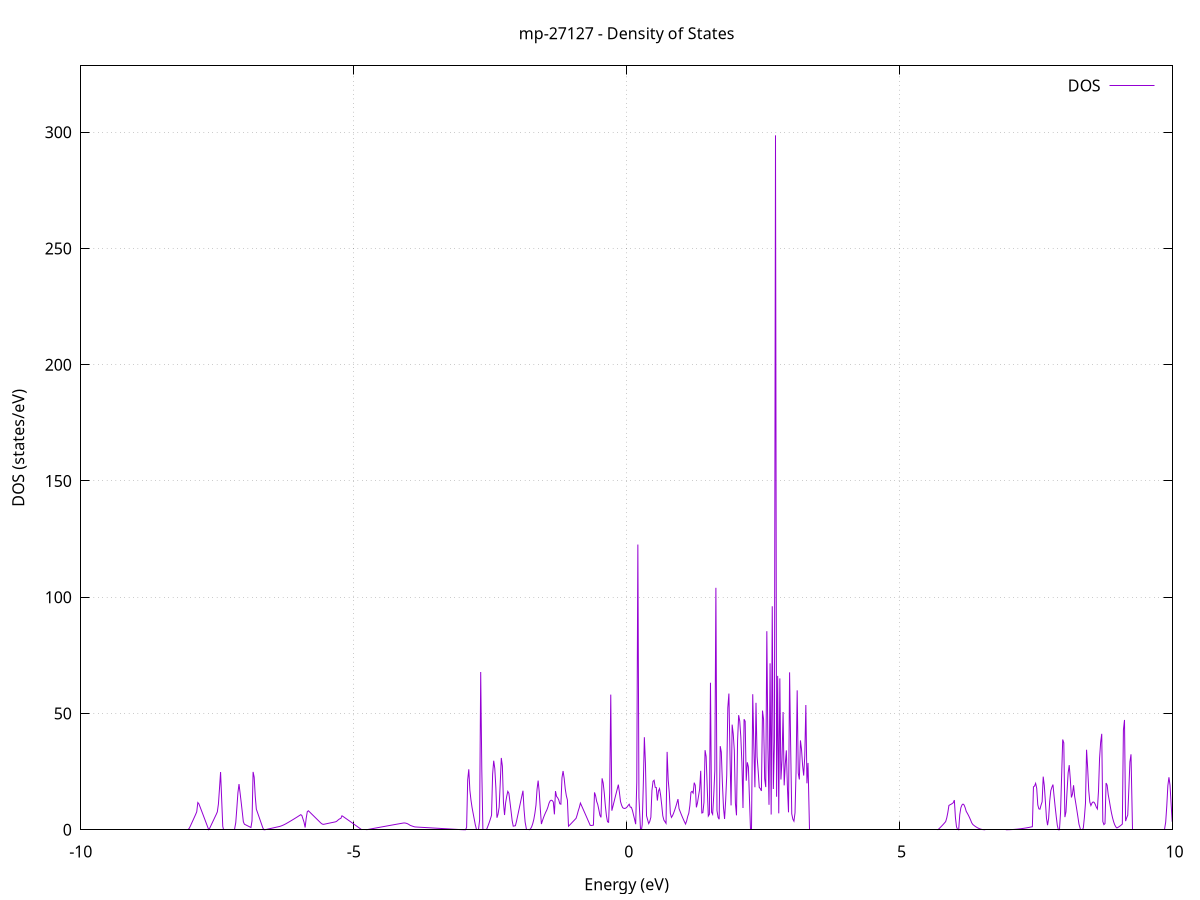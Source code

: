 set title 'mp-27127 - Density of States'
set xlabel 'Energy (eV)'
set ylabel 'DOS (states/eV)'
set grid
set xrange [-10:10]
set yrange [0:328.535]
set xzeroaxis lt -1
set terminal png size 800,600
set output 'mp-27127_dos_gnuplot.png'
plot '-' using 1:2 with lines title 'DOS'
-18.141300 0.000000
-18.121500 0.000000
-18.101600 0.000000
-18.081800 0.000000
-18.061900 0.000000
-18.042000 0.000000
-18.022200 0.000000
-18.002300 0.000000
-17.982500 0.000000
-17.962600 0.000000
-17.942800 0.000000
-17.922900 0.000000
-17.903100 0.000000
-17.883200 0.000000
-17.863300 0.000000
-17.843500 0.000000
-17.823600 0.000000
-17.803800 0.000000
-17.783900 0.000000
-17.764100 0.000000
-17.744200 0.000000
-17.724400 0.000000
-17.704500 0.000000
-17.684600 0.000000
-17.664800 0.000000
-17.644900 0.000000
-17.625100 0.000000
-17.605200 0.000000
-17.585400 0.000000
-17.565500 0.000000
-17.545700 0.000000
-17.525800 0.000000
-17.505900 0.000000
-17.486100 0.000000
-17.466200 0.000000
-17.446400 0.000000
-17.426500 0.000000
-17.406700 0.000000
-17.386800 0.000000
-17.366900 0.000000
-17.347100 0.000000
-17.327200 0.000000
-17.307400 0.000000
-17.287500 0.000000
-17.267700 0.000000
-17.247800 0.000000
-17.228000 0.000000
-17.208100 0.000000
-17.188200 0.000000
-17.168400 0.000000
-17.148500 0.000000
-17.128700 0.000000
-17.108800 0.000000
-17.089000 0.000000
-17.069100 0.000000
-17.049300 0.000000
-17.029400 0.000000
-17.009500 0.000000
-16.989700 0.000000
-16.969800 0.000000
-16.950000 0.000000
-16.930100 0.000000
-16.910300 0.000000
-16.890400 0.000000
-16.870600 0.000000
-16.850700 0.000000
-16.830800 0.000000
-16.811000 0.000000
-16.791100 0.000000
-16.771300 0.000000
-16.751400 0.000000
-16.731600 0.000000
-16.711700 0.000000
-16.691900 0.000000
-16.672000 0.000000
-16.652100 0.000000
-16.632300 0.000000
-16.612400 0.000000
-16.592600 0.000000
-16.572700 0.000000
-16.552900 0.000000
-16.533000 0.000000
-16.513200 0.000000
-16.493300 0.000000
-16.473400 0.000000
-16.453600 0.000000
-16.433700 0.000000
-16.413900 0.000000
-16.394000 0.000000
-16.374200 0.000000
-16.354300 0.000000
-16.334400 0.002300
-16.314600 0.326200
-16.294700 1.198400
-16.274900 2.800400
-16.255000 4.921000
-16.235200 7.055300
-16.215300 9.203300
-16.195500 11.852100
-16.175600 15.401700
-16.155700 13.751500
-16.135900 11.481500
-16.116000 9.173600
-16.096200 6.827800
-16.076300 4.444300
-16.056500 2.022900
-16.036600 0.000000
-16.016800 0.000000
-15.996900 1.451400
-15.977000 3.432200
-15.957200 5.409000
-15.937300 7.381700
-15.917500 9.350200
-15.897600 11.314700
-15.877800 13.275000
-15.857900 14.743100
-15.838100 7.493700
-15.818200 5.852400
-15.798300 5.146500
-15.778500 4.439900
-15.758600 3.732900
-15.738800 3.025200
-15.718900 2.317000
-15.699100 1.608200
-15.679200 0.898800
-15.659400 0.188900
-15.639500 0.000000
-15.619600 0.000000
-15.599800 0.000000
-15.579900 0.000000
-15.560100 0.000000
-15.540200 0.781100
-15.520400 2.180700
-15.500500 3.579100
-15.480700 4.976400
-15.460800 6.372600
-15.440900 7.767600
-15.421100 9.161400
-15.401200 10.554100
-15.381400 11.945600
-15.361500 12.211900
-15.341700 6.446100
-15.321800 5.719100
-15.302000 4.992100
-15.282100 4.265100
-15.262200 8.207900
-15.242400 17.931200
-15.222500 21.784700
-15.202700 16.593200
-15.182800 11.326700
-15.163000 6.994500
-15.143100 5.927900
-15.123200 5.239500
-15.103400 4.550500
-15.083500 3.861000
-15.063700 3.170800
-15.043800 2.480100
-15.024000 1.788800
-15.004100 1.096800
-14.984300 0.404300
-14.964400 0.000000
-14.944500 0.623200
-14.924700 1.656800
-14.904800 2.689900
-14.885000 3.722500
-14.865100 4.754600
-14.845300 5.786200
-14.825400 7.900600
-14.805600 12.006900
-14.785700 16.448600
-14.765800 20.916300
-14.746000 25.597600
-14.726100 13.931300
-14.706300 5.877600
-14.686400 7.082900
-14.666600 8.289300
-14.646700 12.207400
-14.626900 14.143100
-14.607000 13.595200
-14.587100 13.214800
-14.567300 12.898400
-14.547400 12.581700
-14.527600 12.264700
-14.507700 14.829300
-14.487900 24.842600
-14.468000 22.816500
-14.448200 18.061800
-14.428300 13.911200
-14.408400 10.282300
-14.388600 41.835000
-14.368700 51.585400
-14.348900 0.000000
-14.329000 0.000000
-14.309200 0.000000
-14.289300 0.000000
-14.269500 0.000000
-14.249600 0.000000
-14.229700 0.000000
-14.209900 0.000000
-14.190000 0.000000
-14.170200 0.000000
-14.150300 0.000000
-14.130500 0.000000
-14.110600 0.000000
-14.090700 0.000000
-14.070900 0.000000
-14.051000 0.000000
-14.031200 7.664900
-14.011300 61.019500
-13.991500 30.784700
-13.971600 5.625500
-13.951800 53.938300
-13.931900 8.975000
-13.912000 66.055000
-13.892200 20.780100
-13.872300 13.360700
-13.852500 8.693100
-13.832600 3.991700
-13.812800 0.322700
-13.792900 0.000000
-13.773100 7.591000
-13.753200 49.856000
-13.733300 18.375200
-13.713500 9.854500
-13.693600 11.197600
-13.673800 13.839200
-13.653900 16.541300
-13.634100 19.243900
-13.614200 21.947200
-13.594400 26.257600
-13.574500 27.735500
-13.554600 14.919600
-13.534800 10.766000
-13.514900 12.114700
-13.495100 16.730300
-13.475200 14.352400
-13.455400 8.350700
-13.435500 2.031700
-13.415700 18.378800
-13.395800 20.052700
-13.375900 16.283000
-13.356100 15.390700
-13.336200 11.844600
-13.316400 8.260300
-13.296500 4.637900
-13.276700 57.244000
-13.256800 35.866500
-13.237000 8.512900
-13.217100 6.077500
-13.197200 81.109800
-13.177400 21.047000
-13.157500 8.797700
-13.137700 11.509000
-13.117800 88.323100
-13.098000 0.000000
-13.078100 0.000000
-13.058300 0.000000
-13.038400 0.000000
-13.018500 0.000000
-12.998700 0.000000
-12.978800 0.000000
-12.959000 0.000000
-12.939100 0.000000
-12.919300 0.000000
-12.899400 0.000000
-12.879500 0.000000
-12.859700 0.000000
-12.839800 0.000000
-12.820000 0.000000
-12.800100 0.000000
-12.780300 0.000000
-12.760400 0.000000
-12.740600 0.000000
-12.720700 0.000000
-12.700800 0.000000
-12.681000 0.000000
-12.661100 0.000000
-12.641300 0.000000
-12.621400 0.000000
-12.601600 0.000000
-12.581700 0.000000
-12.561900 0.000000
-12.542000 0.000000
-12.522100 0.000000
-12.502300 0.000000
-12.482400 0.000000
-12.462600 0.000000
-12.442700 0.000000
-12.422900 0.000000
-12.403000 0.000000
-12.383200 0.000000
-12.363300 0.000000
-12.343400 0.000000
-12.323600 0.000000
-12.303700 0.000000
-12.283900 0.000000
-12.264000 0.000000
-12.244200 0.000000
-12.224300 0.000000
-12.204500 0.000000
-12.184600 0.000000
-12.164700 0.000000
-12.144900 0.000000
-12.125000 0.000000
-12.105200 0.000000
-12.085300 0.000000
-12.065500 0.000000
-12.045600 0.000000
-12.025800 0.000000
-12.005900 0.000000
-11.986000 0.000000
-11.966200 0.000000
-11.946300 0.000000
-11.926500 0.000000
-11.906600 0.000000
-11.886800 0.000000
-11.866900 0.000000
-11.847000 0.000000
-11.827200 0.000000
-11.807300 0.000000
-11.787500 0.000000
-11.767600 0.000000
-11.747800 0.000000
-11.727900 0.000000
-11.708100 0.000000
-11.688200 0.000000
-11.668300 0.000000
-11.648500 0.000000
-11.628600 0.000000
-11.608800 0.000000
-11.588900 0.000000
-11.569100 0.000000
-11.549200 0.000000
-11.529400 0.000000
-11.509500 0.000000
-11.489600 0.000000
-11.469800 0.000000
-11.449900 0.000000
-11.430100 0.000000
-11.410200 0.000000
-11.390400 0.000000
-11.370500 0.000000
-11.350700 0.000000
-11.330800 0.000000
-11.310900 0.000000
-11.291100 0.000000
-11.271200 0.000000
-11.251400 0.000000
-11.231500 0.000000
-11.211700 0.000000
-11.191800 0.000000
-11.172000 0.000000
-11.152100 0.000000
-11.132200 0.000000
-11.112400 0.000000
-11.092500 0.000000
-11.072700 0.000000
-11.052800 0.000000
-11.033000 0.000000
-11.013100 0.000000
-10.993300 0.000000
-10.973400 0.000000
-10.953500 0.000000
-10.933700 0.000000
-10.913800 0.000000
-10.894000 0.000000
-10.874100 0.000000
-10.854300 0.000000
-10.834400 0.000000
-10.814600 0.000000
-10.794700 0.000000
-10.774800 0.000000
-10.755000 0.000000
-10.735100 0.000000
-10.715300 0.000000
-10.695400 0.000000
-10.675600 0.000000
-10.655700 0.000000
-10.635800 0.000000
-10.616000 0.000000
-10.596100 0.000000
-10.576300 0.000000
-10.556400 0.000000
-10.536600 0.000000
-10.516700 0.000000
-10.496900 0.000000
-10.477000 0.000000
-10.457100 0.000000
-10.437300 0.000000
-10.417400 0.000000
-10.397600 0.000000
-10.377700 0.000000
-10.357900 0.000000
-10.338000 0.000000
-10.318200 0.000000
-10.298300 0.000000
-10.278400 0.000000
-10.258600 0.000000
-10.238700 0.000000
-10.218900 0.000000
-10.199000 0.000000
-10.179200 0.000000
-10.159300 0.000000
-10.139500 0.000000
-10.119600 0.000000
-10.099700 0.000000
-10.079900 0.000000
-10.060000 0.000000
-10.040200 0.000000
-10.020300 0.000000
-10.000500 0.000000
-9.980600 0.000000
-9.960800 0.000000
-9.940900 0.000000
-9.921000 0.000000
-9.901200 0.000000
-9.881300 0.000000
-9.861500 0.000000
-9.841600 0.000000
-9.821800 0.000000
-9.801900 0.000000
-9.782100 0.000000
-9.762200 0.000000
-9.742300 0.000000
-9.722500 0.000000
-9.702600 0.000000
-9.682800 0.000000
-9.662900 0.000000
-9.643100 0.000000
-9.623200 0.000000
-9.603300 0.000000
-9.583500 0.000000
-9.563600 0.000000
-9.543800 0.000000
-9.523900 0.000000
-9.504100 0.000000
-9.484200 0.000000
-9.464400 0.000000
-9.444500 0.000000
-9.424600 0.000000
-9.404800 0.000000
-9.384900 0.000000
-9.365100 0.000000
-9.345200 0.000000
-9.325400 0.000000
-9.305500 0.000000
-9.285700 0.000000
-9.265800 0.000000
-9.245900 0.000000
-9.226100 0.000000
-9.206200 0.000000
-9.186400 0.000000
-9.166500 0.000000
-9.146700 0.000000
-9.126800 0.000000
-9.107000 0.000000
-9.087100 0.000000
-9.067200 0.000000
-9.047400 0.000000
-9.027500 0.000000
-9.007700 0.000000
-8.987800 0.000000
-8.968000 0.000000
-8.948100 0.000000
-8.928300 0.000000
-8.908400 0.000000
-8.888500 0.000000
-8.868700 0.000000
-8.848800 0.000000
-8.829000 0.000000
-8.809100 0.000000
-8.789300 0.000000
-8.769400 0.000000
-8.749600 0.000000
-8.729700 0.000000
-8.709800 0.000000
-8.690000 0.000000
-8.670100 0.000000
-8.650300 0.000000
-8.630400 0.000000
-8.610600 0.000000
-8.590700 0.000000
-8.570800 0.000000
-8.551000 0.000000
-8.531100 0.000000
-8.511300 0.000000
-8.491400 0.000000
-8.471600 0.000000
-8.451700 0.000000
-8.431900 0.000000
-8.412000 0.000000
-8.392100 0.000000
-8.372300 0.000000
-8.352400 0.000000
-8.332600 0.000000
-8.312700 0.000000
-8.292900 0.000000
-8.273000 0.000000
-8.253200 0.000000
-8.233300 0.000000
-8.213400 0.000000
-8.193600 0.000000
-8.173700 0.000000
-8.153900 0.000000
-8.134000 0.000000
-8.114200 0.000000
-8.094300 0.000000
-8.074500 0.000000
-8.054600 0.000000
-8.034700 0.134300
-8.014900 0.576900
-7.995000 1.483600
-7.975200 2.499300
-7.955300 3.520000
-7.935500 4.545600
-7.915600 5.576100
-7.895800 6.611500
-7.875900 7.750900
-7.856000 11.712200
-7.836200 11.158500
-7.816300 9.937400
-7.796500 8.713400
-7.776600 7.486700
-7.756800 6.257000
-7.736900 5.024500
-7.717100 3.789200
-7.697200 2.551000
-7.677300 1.309900
-7.657500 0.066000
-7.637600 0.708800
-7.617800 1.699800
-7.597900 2.688800
-7.578100 3.675900
-7.558200 4.660900
-7.538400 5.644000
-7.518500 6.625100
-7.498600 7.703200
-7.478800 11.060000
-7.458900 17.801000
-7.439100 24.838900
-7.419200 13.142600
-7.399400 1.518300
-7.379500 0.000000
-7.359600 0.000000
-7.339800 0.000000
-7.319900 0.000000
-7.300100 0.000000
-7.280200 0.000000
-7.260400 0.000000
-7.240500 0.000000
-7.220700 0.000000
-7.200800 0.000000
-7.180900 0.000000
-7.161100 3.046800
-7.141200 9.330700
-7.121400 15.947800
-7.101500 19.653700
-7.081700 15.829500
-7.061800 11.855600
-7.042000 7.731800
-7.022100 3.458200
-7.002200 2.387500
-6.982400 2.152700
-6.962500 1.918200
-6.942700 1.683800
-6.922800 1.449700
-6.903000 1.215700
-6.883100 0.982000
-6.863300 3.819400
-6.843400 24.884400
-6.823500 22.610400
-6.803700 14.281800
-6.783800 8.844800
-6.764000 7.508200
-6.744100 6.169300
-6.724300 4.828000
-6.704400 3.484300
-6.684600 2.138300
-6.664700 0.789900
-6.644800 0.000000
-6.625000 0.018900
-6.605100 0.123500
-6.585300 0.228100
-6.565400 0.332700
-6.545600 0.437300
-6.525700 0.541900
-6.505900 0.646400
-6.486000 0.750900
-6.466100 0.855500
-6.446300 0.960000
-6.426400 1.064500
-6.406600 1.169000
-6.386700 1.273400
-6.366900 1.377900
-6.347000 1.501400
-6.327100 1.666000
-6.307300 1.850200
-6.287400 2.054000
-6.267600 2.277200
-6.247700 2.520000
-6.227900 2.781900
-6.208000 3.051600
-6.188200 3.324000
-6.168300 3.599200
-6.148400 3.877000
-6.128600 4.157600
-6.108700 4.440900
-6.088900 4.726900
-6.069000 5.015600
-6.049200 5.307000
-6.029300 5.601200
-6.009500 5.898000
-5.989600 6.197600
-5.969700 6.499900
-5.949900 6.142900
-5.930000 4.674000
-5.910200 3.238000
-5.890300 0.983200
-5.870500 4.989200
-5.850600 7.774900
-5.830800 8.181000
-5.810900 7.724200
-5.791000 7.267000
-5.771200 6.809400
-5.751300 6.351600
-5.731500 5.893300
-5.711600 5.434800
-5.691800 4.975900
-5.671900 4.516600
-5.652100 4.057000
-5.632200 3.597100
-5.612300 3.136800
-5.592500 2.703000
-5.572600 2.421700
-5.552800 2.333800
-5.532900 2.432800
-5.513100 2.531600
-5.493200 2.630200
-5.473400 2.728500
-5.453500 2.826700
-5.433600 2.924600
-5.413800 3.022300
-5.393900 3.119800
-5.374100 3.217100
-5.354200 3.314200
-5.334400 3.411000
-5.314500 3.610600
-5.294700 4.016500
-5.274800 4.424600
-5.254900 4.725100
-5.235100 4.918000
-5.215200 6.015800
-5.195400 5.726100
-5.175500 5.398700
-5.155700 5.070700
-5.135800 4.742400
-5.115900 4.413600
-5.096100 4.084400
-5.076200 3.754800
-5.056400 3.424800
-5.036500 3.094300
-5.016700 2.763400
-4.996800 2.432100
-4.977000 2.100400
-4.957100 1.768200
-4.937200 1.435600
-4.917400 1.102600
-4.897500 0.769200
-4.877700 0.435300
-4.857800 0.101000
-4.838000 0.000000
-4.818100 0.000000
-4.798300 0.000000
-4.778400 0.000000
-4.758500 0.048800
-4.738700 0.135800
-4.718800 0.222600
-4.699000 0.309300
-4.679100 0.395900
-4.659300 0.482400
-4.639400 0.568700
-4.619600 0.655000
-4.599700 0.741100
-4.579800 0.827100
-4.560000 0.912900
-4.540100 0.998600
-4.520300 1.084300
-4.500400 1.169700
-4.480600 1.255100
-4.460700 1.340300
-4.440900 1.425500
-4.421000 1.510400
-4.401100 1.595300
-4.381300 1.680100
-4.361400 1.764700
-4.341600 1.849200
-4.321700 1.933600
-4.301900 2.017800
-4.282000 2.101900
-4.262200 2.186000
-4.242300 2.269800
-4.222400 2.353600
-4.202600 2.437200
-4.182700 2.520700
-4.162900 2.604100
-4.143000 2.687400
-4.123200 2.770500
-4.103300 2.853600
-4.083400 2.926900
-4.063600 2.912700
-4.043700 2.832500
-4.023900 2.686200
-4.004000 2.473800
-3.984200 2.195400
-3.964300 1.894900
-3.944500 1.724300
-3.924600 1.560800
-3.904700 1.404400
-3.884900 1.255100
-3.865000 1.198400
-3.845200 1.171600
-3.825300 1.144700
-3.805500 1.117800
-3.785600 1.090900
-3.765800 1.064000
-3.745900 1.037100
-3.726000 1.010200
-3.706200 0.983200
-3.686300 0.956300
-3.666500 0.929300
-3.646600 0.902300
-3.626800 0.875300
-3.606900 0.848300
-3.587100 0.821200
-3.567200 0.794200
-3.547300 0.767100
-3.527500 0.740000
-3.507600 0.712900
-3.487800 0.685800
-3.467900 0.658700
-3.448100 0.631500
-3.428200 0.604400
-3.408400 0.577200
-3.388500 0.550000
-3.368600 0.522800
-3.348800 0.495600
-3.328900 0.468300
-3.309100 0.441100
-3.289200 0.413800
-3.269400 0.386500
-3.249500 0.359300
-3.229700 0.331900
-3.209800 0.304600
-3.189900 0.277300
-3.170100 0.249900
-3.150200 0.222500
-3.130400 0.195200
-3.110500 0.167800
-3.090700 0.140300
-3.070800 0.112900
-3.051000 0.085500
-3.031100 0.058000
-3.011200 0.031100
-2.991400 0.014700
-2.971500 0.004400
-2.951700 0.000100
-2.931800 1.031400
-2.912000 21.478700
-2.892100 26.015200
-2.872200 17.000200
-2.852400 12.858800
-2.832500 9.631900
-2.812700 7.130500
-2.792800 4.675600
-2.773000 2.206100
-2.753100 0.000000
-2.733300 0.000000
-2.713400 0.000000
-2.693500 4.160800
-2.673700 67.863800
-2.653800 26.062900
-2.634000 0.365800
-2.614100 0.000000
-2.594300 0.000000
-2.574400 0.000000
-2.554600 0.794000
-2.534700 1.992800
-2.514800 3.300700
-2.495000 4.717700
-2.475100 6.243800
-2.455300 23.967000
-2.435400 29.704200
-2.415600 26.368300
-2.395700 17.984900
-2.375900 5.180400
-2.356000 6.697100
-2.336100 9.637600
-2.316300 19.709800
-2.296400 30.891300
-2.276600 27.380600
-2.256700 11.717500
-2.236900 6.355700
-2.217000 11.593300
-2.197200 14.403300
-2.177300 16.523600
-2.157400 15.708600
-2.137600 11.962700
-2.117700 8.062900
-2.097900 4.009000
-2.078000 1.549400
-2.058200 1.642900
-2.038300 1.736400
-2.018500 3.569500
-1.998600 5.794100
-1.978700 8.010200
-1.958900 10.217800
-1.939000 12.416800
-1.919200 14.607200
-1.899300 16.789200
-1.879500 8.630400
-1.859600 3.292700
-1.839700 0.000000
-1.819900 0.000000
-1.800000 0.000000
-1.780200 0.024700
-1.760300 0.414900
-1.740500 1.279100
-1.720600 2.617500
-1.700800 4.448800
-1.680900 7.113600
-1.661000 10.623800
-1.641200 17.438200
-1.621300 21.150300
-1.601500 16.238400
-1.581600 8.897100
-1.561800 2.467200
-1.541900 3.942000
-1.522100 5.281500
-1.502200 6.485500
-1.482300 7.554100
-1.462500 8.487300
-1.442600 9.760500
-1.422800 11.388400
-1.402900 12.377100
-1.383100 12.726500
-1.363200 12.561000
-1.343400 11.930800
-1.323500 6.638000
-1.303600 16.625600
-1.283800 14.344400
-1.263900 13.771300
-1.244100 12.848300
-1.224200 11.163800
-1.204400 11.012400
-1.184500 22.383400
-1.164700 25.268200
-1.144800 22.176100
-1.124900 17.599600
-1.105100 14.655800
-1.085200 12.818600
-1.065400 1.541400
-1.045500 1.995300
-1.025700 2.460700
-1.005800 2.954700
-0.986000 3.450300
-0.966100 3.944800
-0.946200 4.438200
-0.926400 4.930700
-0.906500 6.390100
-0.886700 8.127500
-0.866800 9.612300
-0.847000 11.490100
-0.827100 10.441300
-0.807300 9.389200
-0.787400 8.334000
-0.767500 7.275500
-0.747700 6.213800
-0.727800 5.148800
-0.708000 4.080700
-0.688100 3.009300
-0.668300 1.934700
-0.648400 1.823000
-0.628500 1.909500
-0.608700 1.995900
-0.588800 16.065300
-0.569000 14.651700
-0.549100 12.206500
-0.529300 10.868400
-0.509400 8.641200
-0.489600 6.244500
-0.469700 5.331600
-0.449800 22.118900
-0.430000 20.139700
-0.410100 15.881300
-0.390300 10.306000
-0.370400 6.057800
-0.350600 3.462600
-0.330700 3.215300
-0.310900 15.794800
-0.291000 58.124800
-0.271100 8.215300
-0.251300 10.068200
-0.231400 11.971000
-0.211600 13.856700
-0.191700 15.725100
-0.171900 17.576300
-0.152000 19.410300
-0.132200 16.071800
-0.112300 12.140700
-0.092400 10.564400
-0.072600 9.526900
-0.052700 9.223600
-0.032900 9.176900
-0.013000 9.362500
0.006800 9.779300
0.026700 10.427300
0.046500 10.996200
0.066400 9.723600
0.086300 9.666800
0.106100 8.344400
0.126000 6.330000
0.145800 4.450300
0.165700 2.406900
0.185500 20.399200
0.205400 122.670000
0.225200 13.866200
0.245100 0.000000
0.265000 0.000000
0.284800 2.176900
0.304700 18.861700
0.324500 39.807500
0.344400 28.555100
0.364200 6.028300
0.384100 4.289200
0.404000 2.651700
0.423800 3.583500
0.443700 5.372200
0.463500 16.916100
0.483400 20.848200
0.503200 21.292100
0.523100 18.247700
0.542900 18.180700
0.562800 12.567700
0.582700 16.636100
0.602500 17.705000
0.622400 14.907400
0.642200 10.705300
0.662100 6.025200
0.681900 4.184300
0.701800 3.476700
0.721600 2.763800
0.741500 33.498700
0.761400 21.457300
0.781200 15.956600
0.801100 6.998000
0.820900 5.316700
0.840800 6.057900
0.860600 7.176300
0.880500 8.473000
0.900300 9.917200
0.920200 11.492200
0.940100 13.198100
0.959900 9.114500
0.979800 7.872000
0.999600 6.682000
1.019500 5.544400
1.039300 4.459300
1.059200 3.426600
1.079000 2.464300
1.098900 3.768600
1.118800 5.720300
1.138600 7.120400
1.158500 10.463300
1.178300 16.107000
1.198200 16.520000
1.218000 15.772000
1.237900 20.263800
1.257700 19.069800
1.277600 9.632000
1.297500 11.533600
1.317300 14.516700
1.337200 17.491100
1.357000 25.356400
1.376900 7.211700
1.396700 7.360300
1.416600 11.769500
1.436500 34.241500
1.456300 31.516000
1.476200 18.173600
1.496000 5.896200
1.515900 6.645700
1.535700 63.238600
1.555600 7.545300
1.575400 6.651300
1.595300 14.622200
1.615200 25.353700
1.635000 104.057000
1.654900 8.255300
1.674700 5.366200
1.694600 4.531700
1.714400 35.968200
1.734300 33.413000
1.754100 20.160600
1.774000 9.566700
1.793900 4.647700
1.813700 12.442000
1.833600 23.438900
1.853400 52.497800
1.873300 58.587800
1.893100 32.266500
1.913000 10.483000
1.932800 45.219100
1.952700 41.257400
1.972600 34.093700
1.992400 11.442400
2.012300 6.208000
2.032100 38.231100
2.052000 49.292200
2.071800 46.780200
2.091700 39.886100
2.111500 28.797900
2.131400 9.369900
2.151300 47.546700
2.171100 46.636100
2.191000 21.088500
2.210800 29.009700
2.230700 26.985600
2.250500 12.942000
2.270400 0.000000
2.290200 0.000000
2.310100 58.315700
2.330000 36.204800
2.349800 18.277000
2.369700 54.610300
2.389500 31.511400
2.409400 25.408000
2.429200 18.246100
2.449100 17.671300
2.468900 16.705600
2.488800 51.257200
2.508700 47.384000
2.528500 21.939700
2.548400 18.359000
2.568200 85.396300
2.588100 35.278500
2.607900 10.740000
2.627800 71.587100
2.647700 6.565200
2.667500 96.137600
2.687400 17.529100
2.707200 37.822500
2.727100 298.668100
2.746900 14.213700
2.766800 66.191900
2.786600 7.064600
2.806500 65.096400
2.826400 21.602100
2.846200 29.879400
2.866100 50.645100
2.885900 19.099700
2.905800 28.063100
2.925600 34.146600
2.945500 18.115800
2.965300 7.500700
2.985200 67.702500
3.005100 35.292000
3.024900 6.864400
3.044800 4.561900
3.064600 3.691600
3.084500 7.306700
3.104300 25.799200
3.124200 59.956300
3.144000 24.369200
3.163900 21.641900
3.183800 38.444900
3.203600 34.606000
3.223500 27.678100
3.243300 23.312100
3.263200 31.606500
3.283000 53.666800
3.302900 19.967800
3.322700 28.744500
3.342600 0.000000
3.362500 0.000000
3.382300 0.000000
3.402200 0.000000
3.422000 0.000000
3.441900 0.000000
3.461700 0.000000
3.481600 0.000000
3.501400 0.000000
3.521300 0.000000
3.541200 0.000000
3.561000 0.000000
3.580900 0.000000
3.600700 0.000000
3.620600 0.000000
3.640400 0.000000
3.660300 0.000000
3.680200 0.000000
3.700000 0.000000
3.719900 0.000000
3.739700 0.000000
3.759600 0.000000
3.779400 0.000000
3.799300 0.000000
3.819100 0.000000
3.839000 0.000000
3.858900 0.000000
3.878700 0.000000
3.898600 0.000000
3.918400 0.000000
3.938300 0.000000
3.958100 0.000000
3.978000 0.000000
3.997800 0.000000
4.017700 0.000000
4.037600 0.000000
4.057400 0.000000
4.077300 0.000000
4.097100 0.000000
4.117000 0.000000
4.136800 0.000000
4.156700 0.000000
4.176500 0.000000
4.196400 0.000000
4.216300 0.000000
4.236100 0.000000
4.256000 0.000000
4.275800 0.000000
4.295700 0.000000
4.315500 0.000000
4.335400 0.000000
4.355200 0.000000
4.375100 0.000000
4.395000 0.000000
4.414800 0.000000
4.434700 0.000000
4.454500 0.000000
4.474400 0.000000
4.494200 0.000000
4.514100 0.000000
4.533900 0.000000
4.553800 0.000000
4.573700 0.000000
4.593500 0.000000
4.613400 0.000000
4.633200 0.000000
4.653100 0.000000
4.672900 0.000000
4.692800 0.000000
4.712600 0.000000
4.732500 0.000000
4.752400 0.000000
4.772200 0.000000
4.792100 0.000000
4.811900 0.000000
4.831800 0.000000
4.851600 0.000000
4.871500 0.000000
4.891400 0.000000
4.911200 0.000000
4.931100 0.000000
4.950900 0.000000
4.970800 0.000000
4.990600 0.000000
5.010500 0.000000
5.030300 0.000000
5.050200 0.000000
5.070100 0.000000
5.089900 0.000000
5.109800 0.000000
5.129600 0.000000
5.149500 0.000000
5.169300 0.000000
5.189200 0.000000
5.209000 0.000000
5.228900 0.000000
5.248800 0.000000
5.268600 0.000000
5.288500 0.000000
5.308300 0.000000
5.328200 0.000000
5.348000 0.000000
5.367900 0.000000
5.387700 0.000000
5.407600 0.000000
5.427500 0.000000
5.447300 0.000000
5.467200 0.000000
5.487000 0.000000
5.506900 0.000000
5.526700 0.000000
5.546600 0.000000
5.566400 0.000000
5.586300 0.000000
5.606200 0.000000
5.626000 0.000000
5.645900 0.000000
5.665700 0.000000
5.685600 0.000000
5.705400 0.077600
5.725300 0.517700
5.745100 0.974500
5.765000 1.448000
5.784900 1.938200
5.804700 2.445000
5.824600 2.968600
5.844400 3.508800
5.864300 5.087600
5.884100 7.415800
5.904000 10.461000
5.923900 10.747100
5.943700 10.979700
5.963600 11.275800
5.983400 11.635500
6.003300 12.765700
6.023100 5.294900
6.043000 1.255500
6.062800 0.170800
6.082700 0.000000
6.102600 6.452800
6.122400 9.424200
6.142300 10.641700
6.162100 11.058000
6.182000 10.673200
6.201800 9.487200
6.221700 7.882400
6.241500 7.103000
6.261400 6.229300
6.281300 5.261000
6.301100 4.198300
6.321000 3.041100
6.340800 2.303000
6.360700 1.913800
6.380500 1.560500
6.400400 1.243300
6.420200 0.962100
6.440100 0.716800
6.460000 0.507600
6.479800 0.334400
6.499700 0.197200
6.519500 0.096100
6.539400 0.030900
6.559200 0.001700
6.579100 0.000000
6.598900 0.000000
6.618800 0.000000
6.638700 0.000000
6.658500 0.000000
6.678400 0.000000
6.698200 0.000000
6.718100 0.000000
6.737900 0.000000
6.757800 0.000000
6.777600 0.000000
6.797500 0.000000
6.817400 0.000000
6.837200 0.000000
6.857100 0.000000
6.876900 0.000000
6.896800 0.000000
6.916600 0.000000
6.936500 0.001000
6.956300 0.005900
6.976200 0.014700
6.996100 0.027500
7.015900 0.044400
7.035800 0.065200
7.055600 0.089900
7.075500 0.118700
7.095300 0.151500
7.115200 0.188200
7.135100 0.228900
7.154900 0.273600
7.174800 0.322300
7.194600 0.375000
7.214500 0.431700
7.234300 0.492300
7.254200 0.557000
7.274000 0.625600
7.293900 0.698200
7.313800 0.774800
7.333600 0.855400
7.353500 0.940000
7.373300 1.028500
7.393200 1.121100
7.413000 1.217600
7.432900 1.318100
7.452700 18.449000
7.472600 18.802800
7.492500 19.974200
7.512300 17.862600
7.532200 10.686400
7.552000 8.992000
7.571900 8.849800
7.591700 10.596600
7.611600 12.016100
7.631400 22.857900
7.651300 19.048000
7.671200 12.250800
7.691000 4.996200
7.710900 1.974700
7.730700 4.909300
7.750600 12.332500
7.770400 16.795100
7.790300 18.289700
7.810100 19.438300
7.830000 14.536500
7.849900 9.982800
7.869700 5.777100
7.889600 1.919600
7.909400 0.000000
7.929300 0.019200
7.949100 7.484000
7.969000 23.182300
7.988800 38.814300
8.008700 37.376300
8.028600 5.439700
8.048400 7.690700
8.068300 16.505700
8.088100 24.485500
8.108000 27.803100
8.127800 21.833500
8.147700 13.900000
8.167600 15.320700
8.187400 19.134300
8.207300 14.390700
8.227100 11.544600
8.247000 8.596000
8.266800 5.544900
8.286700 2.391300
8.306500 0.000000
8.326400 0.000000
8.346300 0.000000
8.366100 0.769400
8.386000 5.345100
8.405800 11.367900
8.425700 34.423000
8.445500 26.667300
8.465400 16.921000
8.485200 11.941800
8.505100 10.416300
8.525000 11.486300
8.544800 11.971600
8.564700 11.794200
8.584500 10.954100
8.604400 9.715100
8.624200 8.957100
8.644100 16.584200
8.663900 30.810200
8.683800 37.642100
8.703700 41.268300
8.723500 3.552900
8.743400 2.215900
8.763200 2.668700
8.783100 20.099800
8.802900 19.165400
8.822800 15.095300
8.842600 12.522300
8.862500 9.715100
8.882400 7.210200
8.902200 5.110200
8.922100 3.415200
8.941900 2.125200
8.961800 1.240200
8.981600 0.778300
9.001500 1.037700
9.021300 1.334400
9.041200 1.668300
9.061100 2.039500
9.080900 2.447900
9.100800 42.959900
9.120600 47.234600
9.140500 3.724600
9.160300 5.117300
9.180200 6.330300
9.200100 17.378300
9.219900 29.208000
9.239800 32.448700
9.259600 0.000000
9.279500 0.000000
9.299300 0.000000
9.319200 0.000000
9.339000 0.000000
9.358900 0.000000
9.378800 0.000000
9.398600 0.000000
9.418500 0.000000
9.438300 0.000000
9.458200 0.000000
9.478000 0.000000
9.497900 0.000000
9.517700 0.000000
9.537600 0.000000
9.557500 0.000000
9.577300 0.000000
9.597200 0.000000
9.617000 0.000000
9.636900 0.000000
9.656700 0.000000
9.676600 0.000000
9.696400 0.000000
9.716300 0.000000
9.736200 0.000000
9.756000 0.000000
9.775900 0.000000
9.795700 0.000000
9.815600 0.000000
9.835400 0.000000
9.855300 0.000000
9.875100 3.239000
9.895000 10.179100
9.914900 18.941500
9.934700 22.581500
9.954600 19.190600
9.974400 11.200400
9.994300 3.467900
10.014100 8.082200
10.034000 29.461600
10.053800 48.381700
10.073700 38.493400
10.093600 38.416800
10.113400 29.273900
10.133300 11.053200
10.153100 8.675300
10.173000 6.050700
10.192800 6.615700
10.212700 7.623800
10.232500 8.663300
10.252400 9.734100
10.272300 10.836300
10.292100 11.969800
10.312000 10.887400
10.331800 6.776400
10.351700 5.976100
10.371500 13.199000
10.391400 13.606800
10.411300 15.310500
10.431100 15.836500
10.451000 15.184600
10.470800 13.355000
10.490700 10.347600
10.510500 15.332700
10.530400 0.000000
10.550200 0.000000
10.570100 0.000000
10.590000 0.000000
10.609800 0.000000
10.629700 0.000000
10.649500 0.000000
10.669400 0.000000
10.689200 0.000000
10.709100 0.000000
10.728900 0.000000
10.748800 0.000000
10.768700 0.000000
10.788500 0.000000
10.808400 22.648200
10.828200 20.179200
10.848100 17.350300
10.867900 11.932100
10.887800 8.185300
10.907600 4.669200
10.927500 3.068900
10.947400 2.193600
10.967200 1.465000
10.987100 0.882900
11.006900 0.447400
11.026800 0.158500
11.046600 0.016200
11.066500 0.000000
11.086300 0.000000
11.106200 0.000000
11.126100 0.000000
11.145900 0.000000
11.165800 0.000000
11.185600 0.000000
11.205500 0.000000
11.225300 0.000000
11.245200 0.000000
11.265000 0.000000
11.284900 0.000000
11.304800 0.000000
11.324600 0.000000
11.344500 0.000000
11.364300 0.000000
11.384200 0.000000
11.404000 0.000000
11.423900 0.000000
11.443800 0.000000
11.463600 11.012300
11.483500 21.170300
11.503300 14.923500
11.523200 11.856400
11.543000 9.194000
11.562900 6.936200
11.582700 5.083100
11.602600 3.634600
11.622500 3.165800
11.642300 2.870300
11.662200 2.570900
11.682000 2.267600
11.701900 1.960500
11.721700 1.649500
11.741600 1.334700
11.761400 7.321400
11.781300 19.466900
11.801200 25.331400
11.821000 74.180500
11.840900 0.000000
11.860700 0.000000
11.880600 0.000000
11.900400 0.000000
11.920300 11.175100
11.940100 31.277800
11.960000 30.357100
11.979900 11.306900
11.999700 8.022800
12.019600 73.737800
12.039400 9.264400
12.059300 5.119000
12.079100 2.275000
12.099000 0.718900
12.118800 0.061500
12.138700 0.000700
12.158600 0.004800
12.178400 0.012900
12.198300 0.024800
12.218100 0.040500
12.238000 0.060100
12.257800 0.083500
12.277700 0.110800
12.297500 0.142000
12.317400 0.177000
12.337300 0.215800
12.357100 0.258500
12.377000 0.305000
12.396800 0.355400
12.416700 0.409700
12.436500 0.467800
12.456400 0.529700
12.476200 0.621700
12.496100 0.749700
12.516000 0.880300
12.535800 1.013700
12.555700 1.149700
12.575500 1.288400
12.595400 1.429800
12.615200 1.573900
12.635100 1.720600
12.655000 1.870600
12.674800 2.040800
12.694700 2.243500
12.714500 2.485000
12.734400 3.334800
12.754200 4.168200
12.774100 4.977500
12.793900 5.762500
12.813800 6.538800
12.833700 7.317000
12.853500 10.817000
12.873400 10.355400
12.893200 9.891600
12.913100 9.425700
12.932900 8.957500
12.952800 8.487100
12.972600 8.014600
12.992500 7.539800
13.012400 8.701000
13.032200 9.625500
13.052100 10.246400
13.071900 11.603300
13.091800 15.597100
13.111600 18.559500
13.131500 21.134300
13.151300 22.455100
13.171200 22.193300
13.191100 25.178000
13.210900 13.344000
13.230800 11.110100
13.250600 3.687900
13.270500 4.083200
13.290300 4.411600
13.310200 4.673200
13.330000 4.868000
13.349900 4.995900
13.369800 5.058200
13.389600 5.220300
13.409500 5.573800
13.429300 6.118700
13.449200 5.779200
13.469000 5.232300
13.488900 4.723600
13.508700 4.253200
13.528600 3.821100
13.548500 3.427300
13.568300 3.071700
13.588200 2.754500
13.608000 2.475500
13.627900 2.234700
13.647700 0.000000
13.667600 0.000000
13.687500 0.000000
13.707300 0.000000
13.727200 0.000000
13.747000 0.000000
13.766900 0.000000
13.786700 2.177900
13.806600 4.549800
13.826400 6.755000
13.846300 8.793600
13.866200 12.471200
13.886000 16.249300
13.905900 9.035300
13.925700 7.526100
13.945600 6.198700
13.965400 5.053000
13.985300 4.089000
14.005100 3.306700
14.025000 2.706100
14.044900 5.675300
14.064700 10.635100
14.084600 13.281100
14.104400 13.560500
14.124300 12.633900
14.144100 12.758300
14.164000 10.815200
14.183800 8.271100
14.203700 7.034700
14.223600 7.500200
14.243400 8.053400
14.263300 9.413900
14.283100 10.464100
14.303000 11.204000
14.322800 11.633700
14.342700 14.419300
14.362500 12.343000
14.382400 10.196000
14.402300 8.074100
14.422100 7.004400
14.442000 7.265200
14.461800 5.318400
14.481700 13.647800
14.501500 18.314800
14.521400 14.285400
14.541200 12.106700
14.561100 10.112800
14.581000 8.691900
14.600800 7.701900
14.620700 5.127400
14.640500 11.622200
14.660400 38.984700
14.680200 59.881400
14.700100 2.023100
14.719900 6.861800
14.739800 43.491700
14.759700 32.231300
14.779500 21.735900
14.799400 17.542600
14.819200 19.515800
14.839100 23.286800
14.858900 42.586000
14.878800 12.694000
14.898700 15.874200
14.918500 19.084800
14.938400 15.195200
14.958200 13.050000
14.978100 13.383500
14.997900 13.620500
15.017800 28.490100
15.037600 26.692100
15.057500 20.492300
15.077400 16.502000
15.097200 12.746400
15.117100 8.571900
15.136900 11.015000
15.156800 18.363500
15.176600 27.135600
15.196500 23.117800
15.216300 1.661100
15.236200 2.027500
15.256100 4.487000
15.275900 7.054800
15.295800 9.730900
15.315600 12.515300
15.335500 16.656300
15.355300 22.046300
15.375200 31.189300
15.395000 13.076100
15.414900 13.929100
15.434800 14.634700
15.454600 15.652400
15.474500 21.638000
15.494300 19.809400
15.514200 14.404500
15.534000 10.133200
15.553900 12.439600
15.573700 15.952600
15.593600 24.174200
15.613500 20.675200
15.633300 5.780600
15.653200 48.666300
15.673000 21.731800
15.692900 13.632800
15.712700 12.336200
15.732600 13.954300
15.752400 15.173000
15.772300 14.794700
15.792200 15.213800
15.812000 21.079900
15.831900 31.775900
15.851700 28.597300
15.871600 26.901400
15.891400 18.870600
15.911300 15.322700
15.931200 11.611900
15.951000 5.635400
15.970900 1.763500
15.990700 8.948700
16.010600 30.260400
16.030400 25.876800
16.050300 11.252300
16.070100 6.158600
16.090000 8.548800
16.109900 11.810100
16.129700 14.577200
16.149600 16.850000
16.169400 18.628600
16.189300 20.930500
16.209100 15.159100
16.229000 4.730400
16.248800 40.115000
16.268700 24.103700
16.288600 18.752000
16.308400 13.816500
16.328300 9.296900
16.348100 5.193400
16.368000 1.478400
16.387800 0.056100
16.407700 5.415300
16.427500 18.346600
16.447400 25.783500
16.467300 17.454700
16.487100 15.084900
16.507000 10.814300
16.526800 8.656600
16.546700 12.563700
16.566500 14.552900
16.586400 14.907800
16.606200 14.636800
16.626100 13.740100
16.646000 12.217700
16.665800 9.935000
16.685700 7.074000
16.705500 5.370800
16.725400 11.590600
16.745200 25.077200
16.765100 29.842400
16.784900 23.915300
16.804800 6.781900
16.824700 6.217700
16.844500 15.575300
16.864400 57.523500
16.884200 22.183600
16.904100 1.755600
16.923900 3.037500
16.943800 4.632100
16.963600 12.557900
16.983500 23.355300
17.003400 17.364100
17.023200 10.840600
17.043100 9.365000
17.062900 7.424600
17.082800 23.202100
17.102600 20.753400
17.122500 17.404300
17.142400 15.116400
17.162200 13.369100
17.182100 8.832900
17.201900 3.384900
17.221800 2.420500
17.241600 5.064100
17.261500 8.730300
17.281300 12.731900
17.301200 15.231100
17.321100 15.170300
17.340900 13.824300
17.360800 11.442300
17.380600 8.757600
17.400500 8.761700
17.420300 8.677700
17.440200 8.389500
17.460000 10.186600
17.479900 10.538900
17.499800 11.384800
17.519600 14.426400
17.539500 16.992600
17.559300 18.937900
17.579200 20.683000
17.599000 20.465300
17.618900 13.319900
17.638700 13.007300
17.658600 13.287000
17.678500 16.272900
17.698300 15.454400
17.718200 5.416200
17.738000 6.048300
17.757900 7.560400
17.777700 8.590300
17.797600 9.137900
17.817400 9.533200
17.837300 10.224600
17.857200 11.082400
17.877000 11.462300
17.896900 11.537500
17.916700 11.787200
17.936600 12.141500
17.956400 12.600400
17.976300 12.474600
17.996100 9.707500
18.016000 10.326700
18.035900 10.883300
18.055700 11.254800
18.075600 11.441100
18.095400 11.442200
18.115300 11.784900
18.135100 12.241800
18.155000 14.293700
18.174900 15.761000
18.194700 13.811600
18.214600 14.541300
18.234400 19.306600
18.254300 15.527500
18.274100 13.257500
18.294000 12.477500
18.313800 30.691100
18.333700 16.947600
18.353600 13.694000
18.373400 11.262000
18.393300 9.651600
18.413100 8.862800
18.433000 8.895700
18.452800 9.916500
18.472700 11.062700
18.492500 10.626400
18.512400 12.111300
18.532300 9.930800
18.552100 5.255700
18.572000 9.435800
18.591800 27.358100
18.611700 22.437500
18.631500 12.712400
18.651400 11.133900
18.671200 8.411400
18.691100 4.545000
18.711000 2.091500
18.730800 1.577800
18.750700 1.136400
18.770500 0.767300
18.790400 0.470400
18.810200 0.245800
18.830100 10.232900
18.849900 17.258000
18.869800 19.878700
18.889700 17.208400
18.909500 14.630500
18.929400 13.178300
18.949200 10.558500
18.969100 6.694300
18.988900 7.869900
19.008800 12.244400
19.028600 14.452900
19.048500 14.482100
19.068400 13.045000
19.088200 11.713700
19.108100 10.545200
19.127900 9.539300
19.147800 9.495500
19.167600 9.337800
19.187500 8.921700
19.207400 8.563200
19.227200 9.879300
19.247100 11.385800
19.266900 11.054900
19.286800 9.256700
19.306600 7.436500
19.326500 5.594200
19.346300 6.529700
19.366200 8.083800
19.386100 9.536100
19.405900 11.592700
19.425800 11.911600
19.445600 10.665400
19.465500 8.405900
19.485300 7.670900
19.505200 6.875300
19.525000 6.018900
19.544900 5.121300
19.564800 4.309600
19.584600 3.380500
19.604500 2.430500
19.624300 1.866900
19.644200 1.377400
19.664000 0.962300
19.683900 0.621400
19.703700 0.354700
19.723600 0.162300
19.743500 0.044200
19.763300 0.000300
19.783200 0.000000
19.803000 0.000000
19.822900 0.000000
19.842700 0.000000
19.862600 0.000000
19.882400 0.000000
19.902300 0.000000
19.922200 0.000000
19.942000 0.000000
19.961900 0.000000
19.981700 0.000000
20.001600 0.000000
20.021400 0.000000
20.041300 0.000000
20.061100 0.000000
20.081000 0.000000
20.100900 0.000000
20.120700 0.000000
20.140600 0.000000
20.160400 0.000000
20.180300 0.000000
20.200100 0.000000
20.220000 0.000000
20.239800 0.000000
20.259700 0.000000
20.279600 0.000000
20.299400 0.000000
20.319300 0.000000
20.339100 0.000000
20.359000 0.000000
20.378800 0.000000
20.398700 0.000000
20.418600 0.000000
20.438400 0.000000
20.458300 0.000000
20.478100 0.000000
20.498000 0.000000
20.517800 0.000000
20.537700 0.000000
20.557500 0.000000
20.577400 0.000000
20.597300 0.000000
20.617100 0.000000
20.637000 0.000000
20.656800 0.000000
20.676700 0.000000
20.696500 0.000000
20.716400 0.000000
20.736200 0.000000
20.756100 0.000000
20.776000 0.000000
20.795800 0.000000
20.815700 0.000000
20.835500 0.000000
20.855400 0.000000
20.875200 0.000000
20.895100 0.000000
20.914900 0.000000
20.934800 0.000000
20.954700 0.000000
20.974500 0.000000
20.994400 0.000000
21.014200 0.000000
21.034100 0.000000
21.053900 0.000000
21.073800 0.000000
21.093600 0.000000
21.113500 0.000000
21.133400 0.000000
21.153200 0.000000
21.173100 0.000000
21.192900 0.000000
21.212800 0.000000
21.232600 0.000000
21.252500 0.000000
21.272300 0.000000
21.292200 0.000000
21.312100 0.000000
21.331900 0.000000
21.351800 0.000000
21.371600 0.000000
21.391500 0.000000
21.411300 0.000000
21.431200 0.000000
21.451100 0.000000
21.470900 0.000000
21.490800 0.000000
21.510600 0.000000
21.530500 0.000000
21.550300 0.000000
21.570200 0.000000
e
